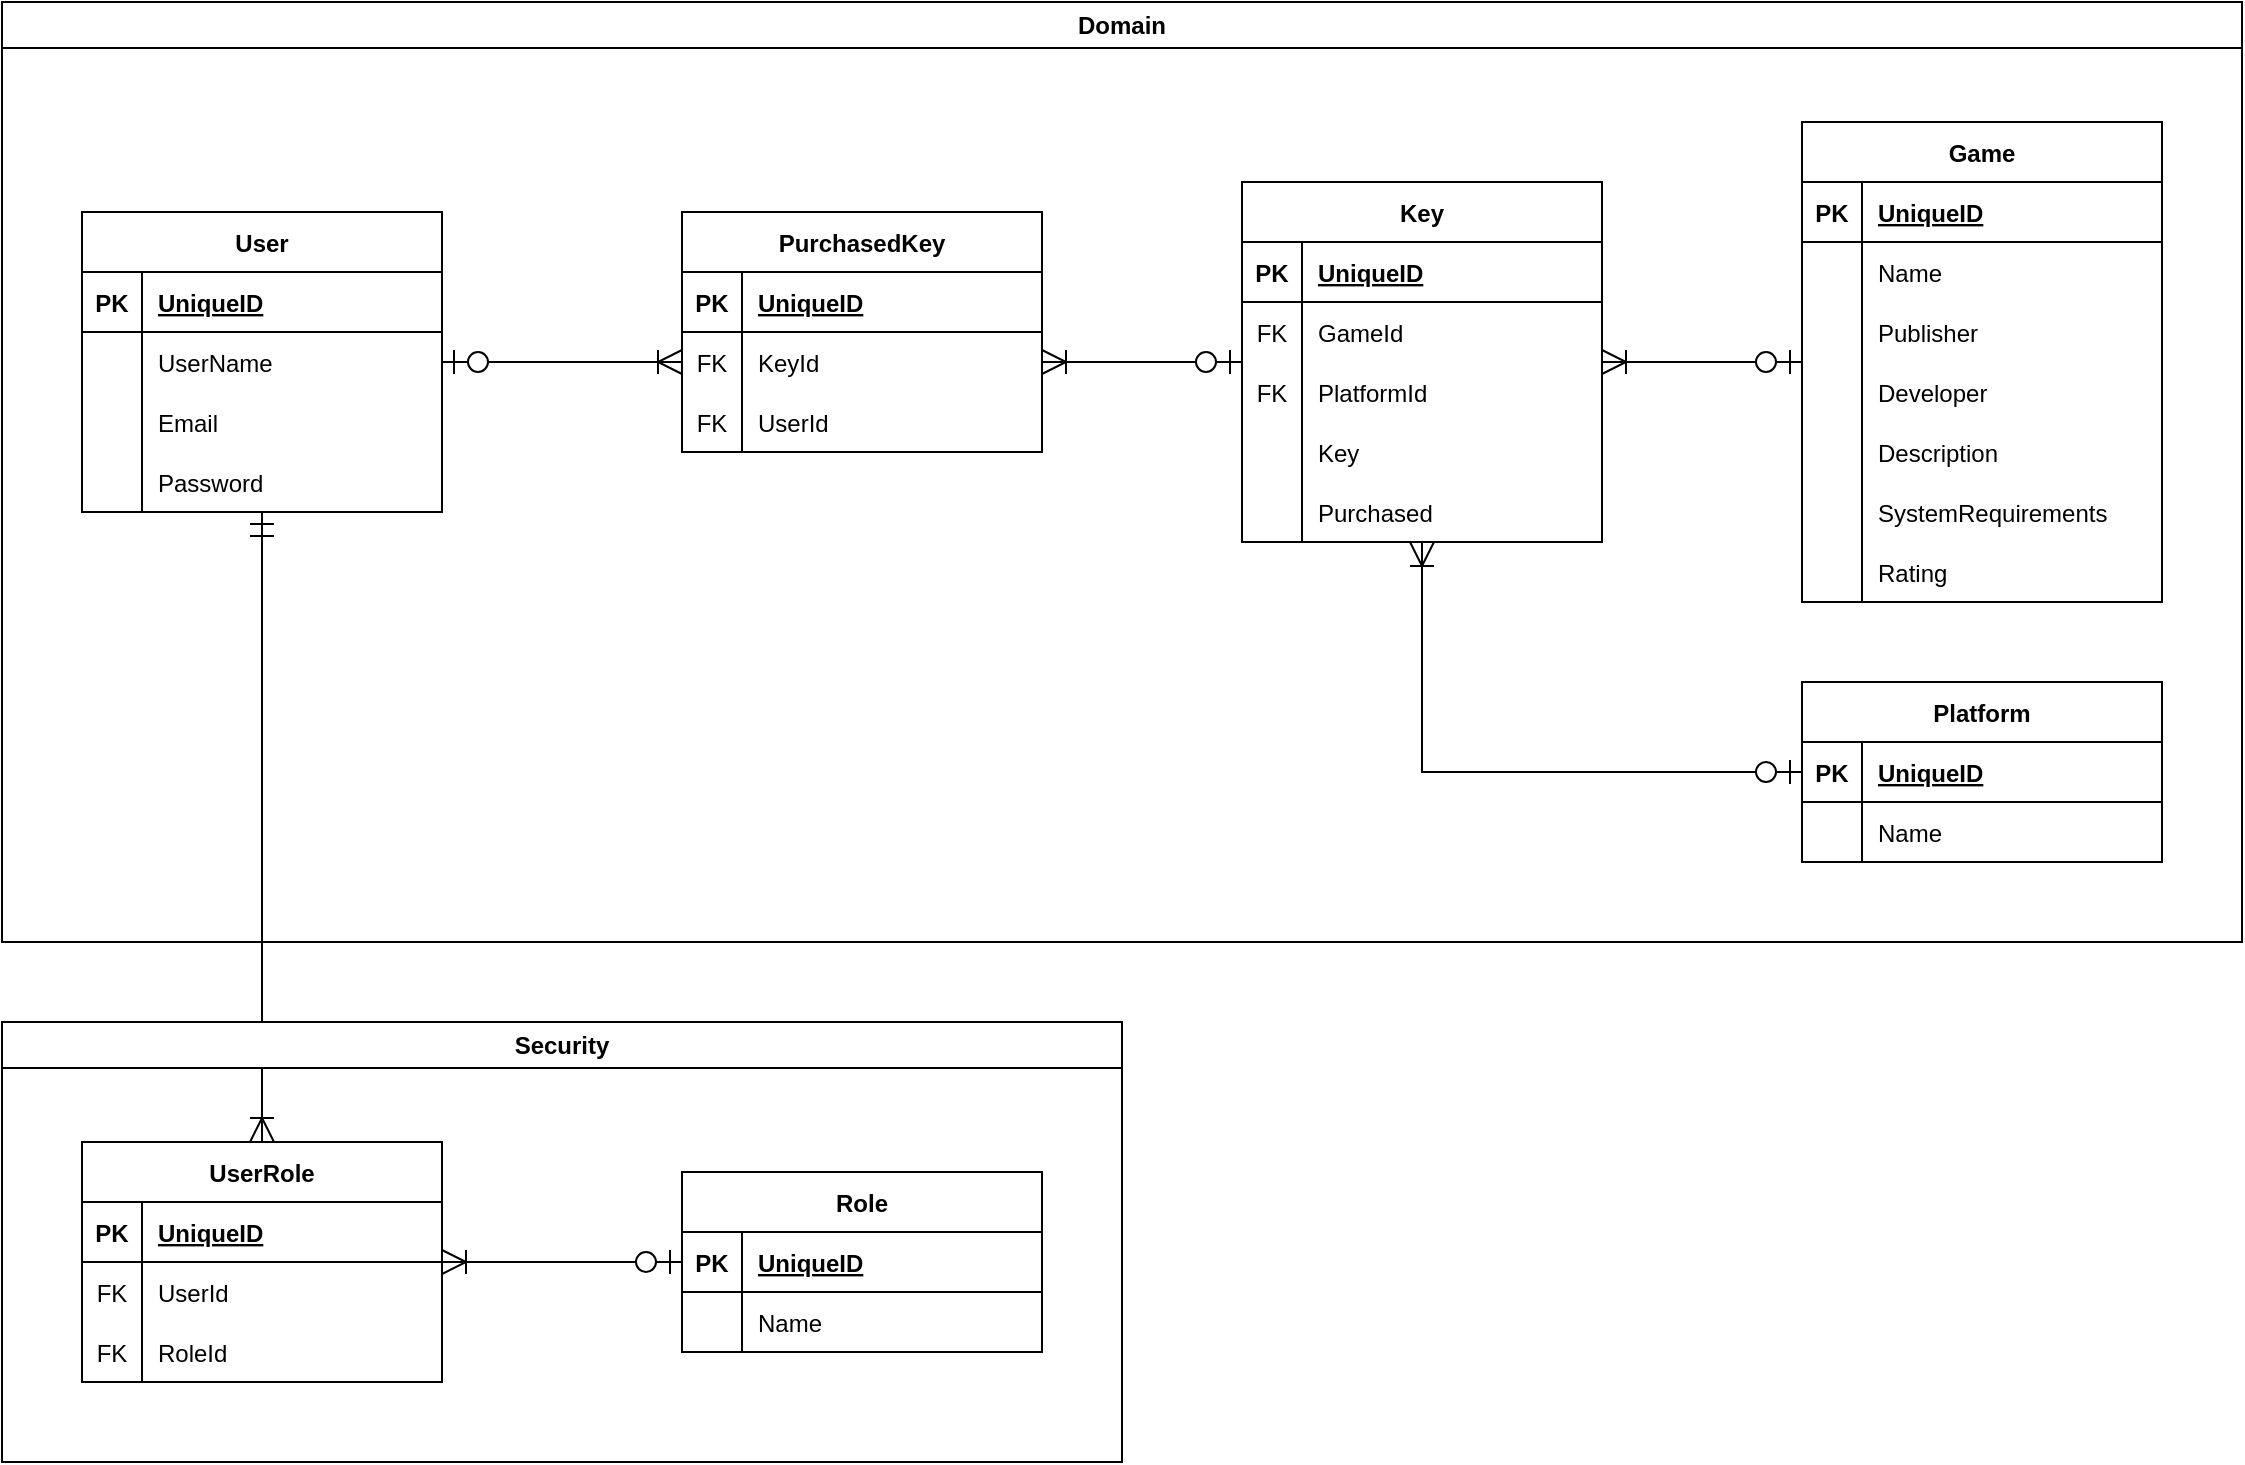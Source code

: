 <mxfile version="20.8.16" type="device"><diagram name="Page-1" id="V_hwMl6GVxjnWduT3L53"><mxGraphModel dx="1834" dy="836" grid="1" gridSize="10" guides="1" tooltips="1" connect="1" arrows="1" fold="1" page="0" pageScale="1" pageWidth="850" pageHeight="1100" math="0" shadow="0"><root><mxCell id="0"/><mxCell id="1" parent="0"/><mxCell id="h8J3JoBbE8-gK-Mg7ybc-136" style="edgeStyle=orthogonalEdgeStyle;rounded=0;orthogonalLoop=1;jettySize=auto;html=1;strokeWidth=1;startArrow=ERoneToMany;startFill=0;endArrow=ERmandOne;endFill=0;startSize=10;endSize=10;" edge="1" parent="1" source="h8J3JoBbE8-gK-Mg7ybc-110" target="h8J3JoBbE8-gK-Mg7ybc-1"><mxGeometry relative="1" as="geometry"/></mxCell><mxCell id="h8J3JoBbE8-gK-Mg7ybc-138" value="Domain" style="swimlane;whiteSpace=wrap;html=1;" vertex="1" parent="1"><mxGeometry x="-80" y="170" width="1120" height="470" as="geometry"/></mxCell><mxCell id="h8J3JoBbE8-gK-Mg7ybc-1" value="User" style="shape=table;startSize=30;container=1;collapsible=1;childLayout=tableLayout;fixedRows=1;rowLines=0;fontStyle=1;align=center;resizeLast=1;" vertex="1" parent="h8J3JoBbE8-gK-Mg7ybc-138"><mxGeometry x="40" y="105" width="180" height="150" as="geometry"/></mxCell><mxCell id="h8J3JoBbE8-gK-Mg7ybc-2" value="" style="shape=tableRow;horizontal=0;startSize=0;swimlaneHead=0;swimlaneBody=0;fillColor=none;collapsible=0;dropTarget=0;points=[[0,0.5],[1,0.5]];portConstraint=eastwest;top=0;left=0;right=0;bottom=1;" vertex="1" parent="h8J3JoBbE8-gK-Mg7ybc-1"><mxGeometry y="30" width="180" height="30" as="geometry"/></mxCell><mxCell id="h8J3JoBbE8-gK-Mg7ybc-3" value="PK" style="shape=partialRectangle;connectable=0;fillColor=none;top=0;left=0;bottom=0;right=0;fontStyle=1;overflow=hidden;" vertex="1" parent="h8J3JoBbE8-gK-Mg7ybc-2"><mxGeometry width="30" height="30" as="geometry"><mxRectangle width="30" height="30" as="alternateBounds"/></mxGeometry></mxCell><mxCell id="h8J3JoBbE8-gK-Mg7ybc-4" value="UniqueID" style="shape=partialRectangle;connectable=0;fillColor=none;top=0;left=0;bottom=0;right=0;align=left;spacingLeft=6;fontStyle=5;overflow=hidden;" vertex="1" parent="h8J3JoBbE8-gK-Mg7ybc-2"><mxGeometry x="30" width="150" height="30" as="geometry"><mxRectangle width="150" height="30" as="alternateBounds"/></mxGeometry></mxCell><mxCell id="h8J3JoBbE8-gK-Mg7ybc-5" value="" style="shape=tableRow;horizontal=0;startSize=0;swimlaneHead=0;swimlaneBody=0;fillColor=none;collapsible=0;dropTarget=0;points=[[0,0.5],[1,0.5]];portConstraint=eastwest;top=0;left=0;right=0;bottom=0;" vertex="1" parent="h8J3JoBbE8-gK-Mg7ybc-1"><mxGeometry y="60" width="180" height="30" as="geometry"/></mxCell><mxCell id="h8J3JoBbE8-gK-Mg7ybc-6" value="" style="shape=partialRectangle;connectable=0;fillColor=none;top=0;left=0;bottom=0;right=0;editable=1;overflow=hidden;" vertex="1" parent="h8J3JoBbE8-gK-Mg7ybc-5"><mxGeometry width="30" height="30" as="geometry"><mxRectangle width="30" height="30" as="alternateBounds"/></mxGeometry></mxCell><mxCell id="h8J3JoBbE8-gK-Mg7ybc-7" value="UserName" style="shape=partialRectangle;connectable=0;fillColor=none;top=0;left=0;bottom=0;right=0;align=left;spacingLeft=6;overflow=hidden;" vertex="1" parent="h8J3JoBbE8-gK-Mg7ybc-5"><mxGeometry x="30" width="150" height="30" as="geometry"><mxRectangle width="150" height="30" as="alternateBounds"/></mxGeometry></mxCell><mxCell id="h8J3JoBbE8-gK-Mg7ybc-8" value="" style="shape=tableRow;horizontal=0;startSize=0;swimlaneHead=0;swimlaneBody=0;fillColor=none;collapsible=0;dropTarget=0;points=[[0,0.5],[1,0.5]];portConstraint=eastwest;top=0;left=0;right=0;bottom=0;" vertex="1" parent="h8J3JoBbE8-gK-Mg7ybc-1"><mxGeometry y="90" width="180" height="30" as="geometry"/></mxCell><mxCell id="h8J3JoBbE8-gK-Mg7ybc-9" value="" style="shape=partialRectangle;connectable=0;fillColor=none;top=0;left=0;bottom=0;right=0;editable=1;overflow=hidden;" vertex="1" parent="h8J3JoBbE8-gK-Mg7ybc-8"><mxGeometry width="30" height="30" as="geometry"><mxRectangle width="30" height="30" as="alternateBounds"/></mxGeometry></mxCell><mxCell id="h8J3JoBbE8-gK-Mg7ybc-10" value="Email" style="shape=partialRectangle;connectable=0;fillColor=none;top=0;left=0;bottom=0;right=0;align=left;spacingLeft=6;overflow=hidden;" vertex="1" parent="h8J3JoBbE8-gK-Mg7ybc-8"><mxGeometry x="30" width="150" height="30" as="geometry"><mxRectangle width="150" height="30" as="alternateBounds"/></mxGeometry></mxCell><mxCell id="h8J3JoBbE8-gK-Mg7ybc-11" value="" style="shape=tableRow;horizontal=0;startSize=0;swimlaneHead=0;swimlaneBody=0;fillColor=none;collapsible=0;dropTarget=0;points=[[0,0.5],[1,0.5]];portConstraint=eastwest;top=0;left=0;right=0;bottom=0;" vertex="1" parent="h8J3JoBbE8-gK-Mg7ybc-1"><mxGeometry y="120" width="180" height="30" as="geometry"/></mxCell><mxCell id="h8J3JoBbE8-gK-Mg7ybc-12" value="" style="shape=partialRectangle;connectable=0;fillColor=none;top=0;left=0;bottom=0;right=0;editable=1;overflow=hidden;" vertex="1" parent="h8J3JoBbE8-gK-Mg7ybc-11"><mxGeometry width="30" height="30" as="geometry"><mxRectangle width="30" height="30" as="alternateBounds"/></mxGeometry></mxCell><mxCell id="h8J3JoBbE8-gK-Mg7ybc-13" value="Password" style="shape=partialRectangle;connectable=0;fillColor=none;top=0;left=0;bottom=0;right=0;align=left;spacingLeft=6;overflow=hidden;" vertex="1" parent="h8J3JoBbE8-gK-Mg7ybc-11"><mxGeometry x="30" width="150" height="30" as="geometry"><mxRectangle width="150" height="30" as="alternateBounds"/></mxGeometry></mxCell><mxCell id="h8J3JoBbE8-gK-Mg7ybc-31" value="Game" style="shape=table;startSize=30;container=1;collapsible=1;childLayout=tableLayout;fixedRows=1;rowLines=0;fontStyle=1;align=center;resizeLast=1;" vertex="1" parent="h8J3JoBbE8-gK-Mg7ybc-138"><mxGeometry x="900" y="60" width="180" height="240" as="geometry"/></mxCell><mxCell id="h8J3JoBbE8-gK-Mg7ybc-32" value="" style="shape=tableRow;horizontal=0;startSize=0;swimlaneHead=0;swimlaneBody=0;fillColor=none;collapsible=0;dropTarget=0;points=[[0,0.5],[1,0.5]];portConstraint=eastwest;top=0;left=0;right=0;bottom=1;" vertex="1" parent="h8J3JoBbE8-gK-Mg7ybc-31"><mxGeometry y="30" width="180" height="30" as="geometry"/></mxCell><mxCell id="h8J3JoBbE8-gK-Mg7ybc-33" value="PK" style="shape=partialRectangle;connectable=0;fillColor=none;top=0;left=0;bottom=0;right=0;fontStyle=1;overflow=hidden;" vertex="1" parent="h8J3JoBbE8-gK-Mg7ybc-32"><mxGeometry width="30" height="30" as="geometry"><mxRectangle width="30" height="30" as="alternateBounds"/></mxGeometry></mxCell><mxCell id="h8J3JoBbE8-gK-Mg7ybc-34" value="UniqueID" style="shape=partialRectangle;connectable=0;fillColor=none;top=0;left=0;bottom=0;right=0;align=left;spacingLeft=6;fontStyle=5;overflow=hidden;" vertex="1" parent="h8J3JoBbE8-gK-Mg7ybc-32"><mxGeometry x="30" width="150" height="30" as="geometry"><mxRectangle width="150" height="30" as="alternateBounds"/></mxGeometry></mxCell><mxCell id="h8J3JoBbE8-gK-Mg7ybc-35" value="" style="shape=tableRow;horizontal=0;startSize=0;swimlaneHead=0;swimlaneBody=0;fillColor=none;collapsible=0;dropTarget=0;points=[[0,0.5],[1,0.5]];portConstraint=eastwest;top=0;left=0;right=0;bottom=0;" vertex="1" parent="h8J3JoBbE8-gK-Mg7ybc-31"><mxGeometry y="60" width="180" height="30" as="geometry"/></mxCell><mxCell id="h8J3JoBbE8-gK-Mg7ybc-36" value="" style="shape=partialRectangle;connectable=0;fillColor=none;top=0;left=0;bottom=0;right=0;editable=1;overflow=hidden;" vertex="1" parent="h8J3JoBbE8-gK-Mg7ybc-35"><mxGeometry width="30" height="30" as="geometry"><mxRectangle width="30" height="30" as="alternateBounds"/></mxGeometry></mxCell><mxCell id="h8J3JoBbE8-gK-Mg7ybc-37" value="Name" style="shape=partialRectangle;connectable=0;fillColor=none;top=0;left=0;bottom=0;right=0;align=left;spacingLeft=6;overflow=hidden;" vertex="1" parent="h8J3JoBbE8-gK-Mg7ybc-35"><mxGeometry x="30" width="150" height="30" as="geometry"><mxRectangle width="150" height="30" as="alternateBounds"/></mxGeometry></mxCell><mxCell id="h8J3JoBbE8-gK-Mg7ybc-38" value="" style="shape=tableRow;horizontal=0;startSize=0;swimlaneHead=0;swimlaneBody=0;fillColor=none;collapsible=0;dropTarget=0;points=[[0,0.5],[1,0.5]];portConstraint=eastwest;top=0;left=0;right=0;bottom=0;" vertex="1" parent="h8J3JoBbE8-gK-Mg7ybc-31"><mxGeometry y="90" width="180" height="30" as="geometry"/></mxCell><mxCell id="h8J3JoBbE8-gK-Mg7ybc-39" value="" style="shape=partialRectangle;connectable=0;fillColor=none;top=0;left=0;bottom=0;right=0;editable=1;overflow=hidden;" vertex="1" parent="h8J3JoBbE8-gK-Mg7ybc-38"><mxGeometry width="30" height="30" as="geometry"><mxRectangle width="30" height="30" as="alternateBounds"/></mxGeometry></mxCell><mxCell id="h8J3JoBbE8-gK-Mg7ybc-40" value="Publisher" style="shape=partialRectangle;connectable=0;fillColor=none;top=0;left=0;bottom=0;right=0;align=left;spacingLeft=6;overflow=hidden;" vertex="1" parent="h8J3JoBbE8-gK-Mg7ybc-38"><mxGeometry x="30" width="150" height="30" as="geometry"><mxRectangle width="150" height="30" as="alternateBounds"/></mxGeometry></mxCell><mxCell id="h8J3JoBbE8-gK-Mg7ybc-41" value="" style="shape=tableRow;horizontal=0;startSize=0;swimlaneHead=0;swimlaneBody=0;fillColor=none;collapsible=0;dropTarget=0;points=[[0,0.5],[1,0.5]];portConstraint=eastwest;top=0;left=0;right=0;bottom=0;" vertex="1" parent="h8J3JoBbE8-gK-Mg7ybc-31"><mxGeometry y="120" width="180" height="30" as="geometry"/></mxCell><mxCell id="h8J3JoBbE8-gK-Mg7ybc-42" value="" style="shape=partialRectangle;connectable=0;fillColor=none;top=0;left=0;bottom=0;right=0;editable=1;overflow=hidden;" vertex="1" parent="h8J3JoBbE8-gK-Mg7ybc-41"><mxGeometry width="30" height="30" as="geometry"><mxRectangle width="30" height="30" as="alternateBounds"/></mxGeometry></mxCell><mxCell id="h8J3JoBbE8-gK-Mg7ybc-43" value="Developer" style="shape=partialRectangle;connectable=0;fillColor=none;top=0;left=0;bottom=0;right=0;align=left;spacingLeft=6;overflow=hidden;" vertex="1" parent="h8J3JoBbE8-gK-Mg7ybc-41"><mxGeometry x="30" width="150" height="30" as="geometry"><mxRectangle width="150" height="30" as="alternateBounds"/></mxGeometry></mxCell><mxCell id="h8J3JoBbE8-gK-Mg7ybc-44" value="" style="shape=tableRow;horizontal=0;startSize=0;swimlaneHead=0;swimlaneBody=0;fillColor=none;collapsible=0;dropTarget=0;points=[[0,0.5],[1,0.5]];portConstraint=eastwest;top=0;left=0;right=0;bottom=0;" vertex="1" parent="h8J3JoBbE8-gK-Mg7ybc-31"><mxGeometry y="150" width="180" height="30" as="geometry"/></mxCell><mxCell id="h8J3JoBbE8-gK-Mg7ybc-45" value="" style="shape=partialRectangle;connectable=0;fillColor=none;top=0;left=0;bottom=0;right=0;editable=1;overflow=hidden;" vertex="1" parent="h8J3JoBbE8-gK-Mg7ybc-44"><mxGeometry width="30" height="30" as="geometry"><mxRectangle width="30" height="30" as="alternateBounds"/></mxGeometry></mxCell><mxCell id="h8J3JoBbE8-gK-Mg7ybc-46" value="Description" style="shape=partialRectangle;connectable=0;fillColor=none;top=0;left=0;bottom=0;right=0;align=left;spacingLeft=6;overflow=hidden;" vertex="1" parent="h8J3JoBbE8-gK-Mg7ybc-44"><mxGeometry x="30" width="150" height="30" as="geometry"><mxRectangle width="150" height="30" as="alternateBounds"/></mxGeometry></mxCell><mxCell id="h8J3JoBbE8-gK-Mg7ybc-47" value="" style="shape=tableRow;horizontal=0;startSize=0;swimlaneHead=0;swimlaneBody=0;fillColor=none;collapsible=0;dropTarget=0;points=[[0,0.5],[1,0.5]];portConstraint=eastwest;top=0;left=0;right=0;bottom=0;" vertex="1" parent="h8J3JoBbE8-gK-Mg7ybc-31"><mxGeometry y="180" width="180" height="30" as="geometry"/></mxCell><mxCell id="h8J3JoBbE8-gK-Mg7ybc-48" value="" style="shape=partialRectangle;connectable=0;fillColor=none;top=0;left=0;bottom=0;right=0;editable=1;overflow=hidden;" vertex="1" parent="h8J3JoBbE8-gK-Mg7ybc-47"><mxGeometry width="30" height="30" as="geometry"><mxRectangle width="30" height="30" as="alternateBounds"/></mxGeometry></mxCell><mxCell id="h8J3JoBbE8-gK-Mg7ybc-49" value="SystemRequirements" style="shape=partialRectangle;connectable=0;fillColor=none;top=0;left=0;bottom=0;right=0;align=left;spacingLeft=6;overflow=hidden;" vertex="1" parent="h8J3JoBbE8-gK-Mg7ybc-47"><mxGeometry x="30" width="150" height="30" as="geometry"><mxRectangle width="150" height="30" as="alternateBounds"/></mxGeometry></mxCell><mxCell id="h8J3JoBbE8-gK-Mg7ybc-53" value="" style="shape=tableRow;horizontal=0;startSize=0;swimlaneHead=0;swimlaneBody=0;fillColor=none;collapsible=0;dropTarget=0;points=[[0,0.5],[1,0.5]];portConstraint=eastwest;top=0;left=0;right=0;bottom=0;" vertex="1" parent="h8J3JoBbE8-gK-Mg7ybc-31"><mxGeometry y="210" width="180" height="30" as="geometry"/></mxCell><mxCell id="h8J3JoBbE8-gK-Mg7ybc-54" value="" style="shape=partialRectangle;connectable=0;fillColor=none;top=0;left=0;bottom=0;right=0;editable=1;overflow=hidden;" vertex="1" parent="h8J3JoBbE8-gK-Mg7ybc-53"><mxGeometry width="30" height="30" as="geometry"><mxRectangle width="30" height="30" as="alternateBounds"/></mxGeometry></mxCell><mxCell id="h8J3JoBbE8-gK-Mg7ybc-55" value="Rating" style="shape=partialRectangle;connectable=0;fillColor=none;top=0;left=0;bottom=0;right=0;align=left;spacingLeft=6;overflow=hidden;" vertex="1" parent="h8J3JoBbE8-gK-Mg7ybc-53"><mxGeometry x="30" width="150" height="30" as="geometry"><mxRectangle width="150" height="30" as="alternateBounds"/></mxGeometry></mxCell><mxCell id="h8J3JoBbE8-gK-Mg7ybc-60" value="Key" style="shape=table;startSize=30;container=1;collapsible=1;childLayout=tableLayout;fixedRows=1;rowLines=0;fontStyle=1;align=center;resizeLast=1;" vertex="1" parent="h8J3JoBbE8-gK-Mg7ybc-138"><mxGeometry x="620" y="90" width="180" height="180" as="geometry"/></mxCell><mxCell id="h8J3JoBbE8-gK-Mg7ybc-61" value="" style="shape=tableRow;horizontal=0;startSize=0;swimlaneHead=0;swimlaneBody=0;fillColor=none;collapsible=0;dropTarget=0;points=[[0,0.5],[1,0.5]];portConstraint=eastwest;top=0;left=0;right=0;bottom=1;" vertex="1" parent="h8J3JoBbE8-gK-Mg7ybc-60"><mxGeometry y="30" width="180" height="30" as="geometry"/></mxCell><mxCell id="h8J3JoBbE8-gK-Mg7ybc-62" value="PK" style="shape=partialRectangle;connectable=0;fillColor=none;top=0;left=0;bottom=0;right=0;fontStyle=1;overflow=hidden;" vertex="1" parent="h8J3JoBbE8-gK-Mg7ybc-61"><mxGeometry width="30" height="30" as="geometry"><mxRectangle width="30" height="30" as="alternateBounds"/></mxGeometry></mxCell><mxCell id="h8J3JoBbE8-gK-Mg7ybc-63" value="UniqueID" style="shape=partialRectangle;connectable=0;fillColor=none;top=0;left=0;bottom=0;right=0;align=left;spacingLeft=6;fontStyle=5;overflow=hidden;" vertex="1" parent="h8J3JoBbE8-gK-Mg7ybc-61"><mxGeometry x="30" width="150" height="30" as="geometry"><mxRectangle width="150" height="30" as="alternateBounds"/></mxGeometry></mxCell><mxCell id="h8J3JoBbE8-gK-Mg7ybc-64" value="" style="shape=tableRow;horizontal=0;startSize=0;swimlaneHead=0;swimlaneBody=0;fillColor=none;collapsible=0;dropTarget=0;points=[[0,0.5],[1,0.5]];portConstraint=eastwest;top=0;left=0;right=0;bottom=0;" vertex="1" parent="h8J3JoBbE8-gK-Mg7ybc-60"><mxGeometry y="60" width="180" height="30" as="geometry"/></mxCell><mxCell id="h8J3JoBbE8-gK-Mg7ybc-65" value="FK" style="shape=partialRectangle;connectable=0;fillColor=none;top=0;left=0;bottom=0;right=0;editable=1;overflow=hidden;" vertex="1" parent="h8J3JoBbE8-gK-Mg7ybc-64"><mxGeometry width="30" height="30" as="geometry"><mxRectangle width="30" height="30" as="alternateBounds"/></mxGeometry></mxCell><mxCell id="h8J3JoBbE8-gK-Mg7ybc-66" value="GameId" style="shape=partialRectangle;connectable=0;fillColor=none;top=0;left=0;bottom=0;right=0;align=left;spacingLeft=6;overflow=hidden;" vertex="1" parent="h8J3JoBbE8-gK-Mg7ybc-64"><mxGeometry x="30" width="150" height="30" as="geometry"><mxRectangle width="150" height="30" as="alternateBounds"/></mxGeometry></mxCell><mxCell id="h8J3JoBbE8-gK-Mg7ybc-67" value="" style="shape=tableRow;horizontal=0;startSize=0;swimlaneHead=0;swimlaneBody=0;fillColor=none;collapsible=0;dropTarget=0;points=[[0,0.5],[1,0.5]];portConstraint=eastwest;top=0;left=0;right=0;bottom=0;" vertex="1" parent="h8J3JoBbE8-gK-Mg7ybc-60"><mxGeometry y="90" width="180" height="30" as="geometry"/></mxCell><mxCell id="h8J3JoBbE8-gK-Mg7ybc-68" value="FK" style="shape=partialRectangle;connectable=0;fillColor=none;top=0;left=0;bottom=0;right=0;editable=1;overflow=hidden;" vertex="1" parent="h8J3JoBbE8-gK-Mg7ybc-67"><mxGeometry width="30" height="30" as="geometry"><mxRectangle width="30" height="30" as="alternateBounds"/></mxGeometry></mxCell><mxCell id="h8J3JoBbE8-gK-Mg7ybc-69" value="PlatformId" style="shape=partialRectangle;connectable=0;fillColor=none;top=0;left=0;bottom=0;right=0;align=left;spacingLeft=6;overflow=hidden;" vertex="1" parent="h8J3JoBbE8-gK-Mg7ybc-67"><mxGeometry x="30" width="150" height="30" as="geometry"><mxRectangle width="150" height="30" as="alternateBounds"/></mxGeometry></mxCell><mxCell id="h8J3JoBbE8-gK-Mg7ybc-70" value="" style="shape=tableRow;horizontal=0;startSize=0;swimlaneHead=0;swimlaneBody=0;fillColor=none;collapsible=0;dropTarget=0;points=[[0,0.5],[1,0.5]];portConstraint=eastwest;top=0;left=0;right=0;bottom=0;" vertex="1" parent="h8J3JoBbE8-gK-Mg7ybc-60"><mxGeometry y="120" width="180" height="30" as="geometry"/></mxCell><mxCell id="h8J3JoBbE8-gK-Mg7ybc-71" value="" style="shape=partialRectangle;connectable=0;fillColor=none;top=0;left=0;bottom=0;right=0;editable=1;overflow=hidden;" vertex="1" parent="h8J3JoBbE8-gK-Mg7ybc-70"><mxGeometry width="30" height="30" as="geometry"><mxRectangle width="30" height="30" as="alternateBounds"/></mxGeometry></mxCell><mxCell id="h8J3JoBbE8-gK-Mg7ybc-72" value="Key" style="shape=partialRectangle;connectable=0;fillColor=none;top=0;left=0;bottom=0;right=0;align=left;spacingLeft=6;overflow=hidden;" vertex="1" parent="h8J3JoBbE8-gK-Mg7ybc-70"><mxGeometry x="30" width="150" height="30" as="geometry"><mxRectangle width="150" height="30" as="alternateBounds"/></mxGeometry></mxCell><mxCell id="h8J3JoBbE8-gK-Mg7ybc-90" value="" style="shape=tableRow;horizontal=0;startSize=0;swimlaneHead=0;swimlaneBody=0;fillColor=none;collapsible=0;dropTarget=0;points=[[0,0.5],[1,0.5]];portConstraint=eastwest;top=0;left=0;right=0;bottom=0;" vertex="1" parent="h8J3JoBbE8-gK-Mg7ybc-60"><mxGeometry y="150" width="180" height="30" as="geometry"/></mxCell><mxCell id="h8J3JoBbE8-gK-Mg7ybc-91" value="" style="shape=partialRectangle;connectable=0;fillColor=none;top=0;left=0;bottom=0;right=0;editable=1;overflow=hidden;" vertex="1" parent="h8J3JoBbE8-gK-Mg7ybc-90"><mxGeometry width="30" height="30" as="geometry"><mxRectangle width="30" height="30" as="alternateBounds"/></mxGeometry></mxCell><mxCell id="h8J3JoBbE8-gK-Mg7ybc-92" value="Purchased" style="shape=partialRectangle;connectable=0;fillColor=none;top=0;left=0;bottom=0;right=0;align=left;spacingLeft=6;overflow=hidden;" vertex="1" parent="h8J3JoBbE8-gK-Mg7ybc-90"><mxGeometry x="30" width="150" height="30" as="geometry"><mxRectangle width="150" height="30" as="alternateBounds"/></mxGeometry></mxCell><mxCell id="h8J3JoBbE8-gK-Mg7ybc-77" value="PurchasedKey" style="shape=table;startSize=30;container=1;collapsible=1;childLayout=tableLayout;fixedRows=1;rowLines=0;fontStyle=1;align=center;resizeLast=1;" vertex="1" parent="h8J3JoBbE8-gK-Mg7ybc-138"><mxGeometry x="340" y="105" width="180" height="120" as="geometry"/></mxCell><mxCell id="h8J3JoBbE8-gK-Mg7ybc-78" value="" style="shape=tableRow;horizontal=0;startSize=0;swimlaneHead=0;swimlaneBody=0;fillColor=none;collapsible=0;dropTarget=0;points=[[0,0.5],[1,0.5]];portConstraint=eastwest;top=0;left=0;right=0;bottom=1;" vertex="1" parent="h8J3JoBbE8-gK-Mg7ybc-77"><mxGeometry y="30" width="180" height="30" as="geometry"/></mxCell><mxCell id="h8J3JoBbE8-gK-Mg7ybc-79" value="PK" style="shape=partialRectangle;connectable=0;fillColor=none;top=0;left=0;bottom=0;right=0;fontStyle=1;overflow=hidden;" vertex="1" parent="h8J3JoBbE8-gK-Mg7ybc-78"><mxGeometry width="30" height="30" as="geometry"><mxRectangle width="30" height="30" as="alternateBounds"/></mxGeometry></mxCell><mxCell id="h8J3JoBbE8-gK-Mg7ybc-80" value="UniqueID" style="shape=partialRectangle;connectable=0;fillColor=none;top=0;left=0;bottom=0;right=0;align=left;spacingLeft=6;fontStyle=5;overflow=hidden;" vertex="1" parent="h8J3JoBbE8-gK-Mg7ybc-78"><mxGeometry x="30" width="150" height="30" as="geometry"><mxRectangle width="150" height="30" as="alternateBounds"/></mxGeometry></mxCell><mxCell id="h8J3JoBbE8-gK-Mg7ybc-81" value="" style="shape=tableRow;horizontal=0;startSize=0;swimlaneHead=0;swimlaneBody=0;fillColor=none;collapsible=0;dropTarget=0;points=[[0,0.5],[1,0.5]];portConstraint=eastwest;top=0;left=0;right=0;bottom=0;" vertex="1" parent="h8J3JoBbE8-gK-Mg7ybc-77"><mxGeometry y="60" width="180" height="30" as="geometry"/></mxCell><mxCell id="h8J3JoBbE8-gK-Mg7ybc-82" value="FK" style="shape=partialRectangle;connectable=0;fillColor=none;top=0;left=0;bottom=0;right=0;editable=1;overflow=hidden;" vertex="1" parent="h8J3JoBbE8-gK-Mg7ybc-81"><mxGeometry width="30" height="30" as="geometry"><mxRectangle width="30" height="30" as="alternateBounds"/></mxGeometry></mxCell><mxCell id="h8J3JoBbE8-gK-Mg7ybc-83" value="KeyId" style="shape=partialRectangle;connectable=0;fillColor=none;top=0;left=0;bottom=0;right=0;align=left;spacingLeft=6;overflow=hidden;" vertex="1" parent="h8J3JoBbE8-gK-Mg7ybc-81"><mxGeometry x="30" width="150" height="30" as="geometry"><mxRectangle width="150" height="30" as="alternateBounds"/></mxGeometry></mxCell><mxCell id="h8J3JoBbE8-gK-Mg7ybc-84" value="" style="shape=tableRow;horizontal=0;startSize=0;swimlaneHead=0;swimlaneBody=0;fillColor=none;collapsible=0;dropTarget=0;points=[[0,0.5],[1,0.5]];portConstraint=eastwest;top=0;left=0;right=0;bottom=0;" vertex="1" parent="h8J3JoBbE8-gK-Mg7ybc-77"><mxGeometry y="90" width="180" height="30" as="geometry"/></mxCell><mxCell id="h8J3JoBbE8-gK-Mg7ybc-85" value="FK" style="shape=partialRectangle;connectable=0;fillColor=none;top=0;left=0;bottom=0;right=0;editable=1;overflow=hidden;" vertex="1" parent="h8J3JoBbE8-gK-Mg7ybc-84"><mxGeometry width="30" height="30" as="geometry"><mxRectangle width="30" height="30" as="alternateBounds"/></mxGeometry></mxCell><mxCell id="h8J3JoBbE8-gK-Mg7ybc-86" value="UserId" style="shape=partialRectangle;connectable=0;fillColor=none;top=0;left=0;bottom=0;right=0;align=left;spacingLeft=6;overflow=hidden;" vertex="1" parent="h8J3JoBbE8-gK-Mg7ybc-84"><mxGeometry x="30" width="150" height="30" as="geometry"><mxRectangle width="150" height="30" as="alternateBounds"/></mxGeometry></mxCell><mxCell id="h8J3JoBbE8-gK-Mg7ybc-93" style="edgeStyle=orthogonalEdgeStyle;rounded=0;orthogonalLoop=1;jettySize=auto;html=1;endArrow=ERzeroToOne;endFill=0;startArrow=ERoneToMany;startFill=0;strokeWidth=1;endSize=10;startSize=10;" edge="1" parent="h8J3JoBbE8-gK-Mg7ybc-138" source="h8J3JoBbE8-gK-Mg7ybc-81" target="h8J3JoBbE8-gK-Mg7ybc-1"><mxGeometry relative="1" as="geometry"/></mxCell><mxCell id="h8J3JoBbE8-gK-Mg7ybc-94" style="edgeStyle=orthogonalEdgeStyle;rounded=0;orthogonalLoop=1;jettySize=auto;html=1;strokeWidth=1;startArrow=ERoneToMany;startFill=0;endArrow=ERzeroToOne;endFill=0;startSize=10;endSize=10;" edge="1" parent="h8J3JoBbE8-gK-Mg7ybc-138" source="h8J3JoBbE8-gK-Mg7ybc-81" target="h8J3JoBbE8-gK-Mg7ybc-60"><mxGeometry relative="1" as="geometry"/></mxCell><mxCell id="h8J3JoBbE8-gK-Mg7ybc-95" style="edgeStyle=orthogonalEdgeStyle;rounded=0;orthogonalLoop=1;jettySize=auto;html=1;strokeWidth=1;startArrow=ERoneToMany;startFill=0;endArrow=ERzeroToOne;endFill=0;startSize=10;endSize=10;" edge="1" parent="h8J3JoBbE8-gK-Mg7ybc-138" source="h8J3JoBbE8-gK-Mg7ybc-60" target="h8J3JoBbE8-gK-Mg7ybc-31"><mxGeometry relative="1" as="geometry"/></mxCell><mxCell id="h8J3JoBbE8-gK-Mg7ybc-96" value="Platform" style="shape=table;startSize=30;container=1;collapsible=1;childLayout=tableLayout;fixedRows=1;rowLines=0;fontStyle=1;align=center;resizeLast=1;" vertex="1" parent="h8J3JoBbE8-gK-Mg7ybc-138"><mxGeometry x="900" y="340" width="180" height="90" as="geometry"/></mxCell><mxCell id="h8J3JoBbE8-gK-Mg7ybc-97" value="" style="shape=tableRow;horizontal=0;startSize=0;swimlaneHead=0;swimlaneBody=0;fillColor=none;collapsible=0;dropTarget=0;points=[[0,0.5],[1,0.5]];portConstraint=eastwest;top=0;left=0;right=0;bottom=1;" vertex="1" parent="h8J3JoBbE8-gK-Mg7ybc-96"><mxGeometry y="30" width="180" height="30" as="geometry"/></mxCell><mxCell id="h8J3JoBbE8-gK-Mg7ybc-98" value="PK" style="shape=partialRectangle;connectable=0;fillColor=none;top=0;left=0;bottom=0;right=0;fontStyle=1;overflow=hidden;" vertex="1" parent="h8J3JoBbE8-gK-Mg7ybc-97"><mxGeometry width="30" height="30" as="geometry"><mxRectangle width="30" height="30" as="alternateBounds"/></mxGeometry></mxCell><mxCell id="h8J3JoBbE8-gK-Mg7ybc-99" value="UniqueID" style="shape=partialRectangle;connectable=0;fillColor=none;top=0;left=0;bottom=0;right=0;align=left;spacingLeft=6;fontStyle=5;overflow=hidden;" vertex="1" parent="h8J3JoBbE8-gK-Mg7ybc-97"><mxGeometry x="30" width="150" height="30" as="geometry"><mxRectangle width="150" height="30" as="alternateBounds"/></mxGeometry></mxCell><mxCell id="h8J3JoBbE8-gK-Mg7ybc-100" value="" style="shape=tableRow;horizontal=0;startSize=0;swimlaneHead=0;swimlaneBody=0;fillColor=none;collapsible=0;dropTarget=0;points=[[0,0.5],[1,0.5]];portConstraint=eastwest;top=0;left=0;right=0;bottom=0;" vertex="1" parent="h8J3JoBbE8-gK-Mg7ybc-96"><mxGeometry y="60" width="180" height="30" as="geometry"/></mxCell><mxCell id="h8J3JoBbE8-gK-Mg7ybc-101" value="" style="shape=partialRectangle;connectable=0;fillColor=none;top=0;left=0;bottom=0;right=0;editable=1;overflow=hidden;" vertex="1" parent="h8J3JoBbE8-gK-Mg7ybc-100"><mxGeometry width="30" height="30" as="geometry"><mxRectangle width="30" height="30" as="alternateBounds"/></mxGeometry></mxCell><mxCell id="h8J3JoBbE8-gK-Mg7ybc-102" value="Name" style="shape=partialRectangle;connectable=0;fillColor=none;top=0;left=0;bottom=0;right=0;align=left;spacingLeft=6;overflow=hidden;" vertex="1" parent="h8J3JoBbE8-gK-Mg7ybc-100"><mxGeometry x="30" width="150" height="30" as="geometry"><mxRectangle width="150" height="30" as="alternateBounds"/></mxGeometry></mxCell><mxCell id="h8J3JoBbE8-gK-Mg7ybc-109" style="edgeStyle=orthogonalEdgeStyle;rounded=0;orthogonalLoop=1;jettySize=auto;html=1;strokeWidth=1;startArrow=ERoneToMany;startFill=0;endArrow=ERzeroToOne;endFill=0;startSize=10;endSize=10;" edge="1" parent="h8J3JoBbE8-gK-Mg7ybc-138" source="h8J3JoBbE8-gK-Mg7ybc-60" target="h8J3JoBbE8-gK-Mg7ybc-96"><mxGeometry relative="1" as="geometry"><mxPoint x="900" y="415" as="targetPoint"/><Array as="points"><mxPoint x="710" y="385"/></Array></mxGeometry></mxCell><mxCell id="h8J3JoBbE8-gK-Mg7ybc-139" value="Security" style="swimlane;whiteSpace=wrap;html=1;gradientColor=none;" vertex="1" parent="1"><mxGeometry x="-80" y="680" width="560" height="220" as="geometry"/></mxCell><mxCell id="h8J3JoBbE8-gK-Mg7ybc-110" value="UserRole" style="shape=table;startSize=30;container=1;collapsible=1;childLayout=tableLayout;fixedRows=1;rowLines=0;fontStyle=1;align=center;resizeLast=1;" vertex="1" parent="h8J3JoBbE8-gK-Mg7ybc-139"><mxGeometry x="40" y="60" width="180" height="120" as="geometry"/></mxCell><mxCell id="h8J3JoBbE8-gK-Mg7ybc-111" value="" style="shape=tableRow;horizontal=0;startSize=0;swimlaneHead=0;swimlaneBody=0;fillColor=none;collapsible=0;dropTarget=0;points=[[0,0.5],[1,0.5]];portConstraint=eastwest;top=0;left=0;right=0;bottom=1;" vertex="1" parent="h8J3JoBbE8-gK-Mg7ybc-110"><mxGeometry y="30" width="180" height="30" as="geometry"/></mxCell><mxCell id="h8J3JoBbE8-gK-Mg7ybc-112" value="PK" style="shape=partialRectangle;connectable=0;fillColor=none;top=0;left=0;bottom=0;right=0;fontStyle=1;overflow=hidden;" vertex="1" parent="h8J3JoBbE8-gK-Mg7ybc-111"><mxGeometry width="30" height="30" as="geometry"><mxRectangle width="30" height="30" as="alternateBounds"/></mxGeometry></mxCell><mxCell id="h8J3JoBbE8-gK-Mg7ybc-113" value="UniqueID" style="shape=partialRectangle;connectable=0;fillColor=none;top=0;left=0;bottom=0;right=0;align=left;spacingLeft=6;fontStyle=5;overflow=hidden;" vertex="1" parent="h8J3JoBbE8-gK-Mg7ybc-111"><mxGeometry x="30" width="150" height="30" as="geometry"><mxRectangle width="150" height="30" as="alternateBounds"/></mxGeometry></mxCell><mxCell id="h8J3JoBbE8-gK-Mg7ybc-114" value="" style="shape=tableRow;horizontal=0;startSize=0;swimlaneHead=0;swimlaneBody=0;fillColor=none;collapsible=0;dropTarget=0;points=[[0,0.5],[1,0.5]];portConstraint=eastwest;top=0;left=0;right=0;bottom=0;" vertex="1" parent="h8J3JoBbE8-gK-Mg7ybc-110"><mxGeometry y="60" width="180" height="30" as="geometry"/></mxCell><mxCell id="h8J3JoBbE8-gK-Mg7ybc-115" value="FK" style="shape=partialRectangle;connectable=0;fillColor=none;top=0;left=0;bottom=0;right=0;editable=1;overflow=hidden;" vertex="1" parent="h8J3JoBbE8-gK-Mg7ybc-114"><mxGeometry width="30" height="30" as="geometry"><mxRectangle width="30" height="30" as="alternateBounds"/></mxGeometry></mxCell><mxCell id="h8J3JoBbE8-gK-Mg7ybc-116" value="UserId" style="shape=partialRectangle;connectable=0;fillColor=none;top=0;left=0;bottom=0;right=0;align=left;spacingLeft=6;overflow=hidden;" vertex="1" parent="h8J3JoBbE8-gK-Mg7ybc-114"><mxGeometry x="30" width="150" height="30" as="geometry"><mxRectangle width="150" height="30" as="alternateBounds"/></mxGeometry></mxCell><mxCell id="h8J3JoBbE8-gK-Mg7ybc-117" value="" style="shape=tableRow;horizontal=0;startSize=0;swimlaneHead=0;swimlaneBody=0;fillColor=none;collapsible=0;dropTarget=0;points=[[0,0.5],[1,0.5]];portConstraint=eastwest;top=0;left=0;right=0;bottom=0;" vertex="1" parent="h8J3JoBbE8-gK-Mg7ybc-110"><mxGeometry y="90" width="180" height="30" as="geometry"/></mxCell><mxCell id="h8J3JoBbE8-gK-Mg7ybc-118" value="FK" style="shape=partialRectangle;connectable=0;fillColor=none;top=0;left=0;bottom=0;right=0;editable=1;overflow=hidden;" vertex="1" parent="h8J3JoBbE8-gK-Mg7ybc-117"><mxGeometry width="30" height="30" as="geometry"><mxRectangle width="30" height="30" as="alternateBounds"/></mxGeometry></mxCell><mxCell id="h8J3JoBbE8-gK-Mg7ybc-119" value="RoleId" style="shape=partialRectangle;connectable=0;fillColor=none;top=0;left=0;bottom=0;right=0;align=left;spacingLeft=6;overflow=hidden;" vertex="1" parent="h8J3JoBbE8-gK-Mg7ybc-117"><mxGeometry x="30" width="150" height="30" as="geometry"><mxRectangle width="150" height="30" as="alternateBounds"/></mxGeometry></mxCell><mxCell id="h8J3JoBbE8-gK-Mg7ybc-123" value="Role" style="shape=table;startSize=30;container=1;collapsible=1;childLayout=tableLayout;fixedRows=1;rowLines=0;fontStyle=1;align=center;resizeLast=1;" vertex="1" parent="h8J3JoBbE8-gK-Mg7ybc-139"><mxGeometry x="340" y="75" width="180" height="90" as="geometry"/></mxCell><mxCell id="h8J3JoBbE8-gK-Mg7ybc-124" value="" style="shape=tableRow;horizontal=0;startSize=0;swimlaneHead=0;swimlaneBody=0;fillColor=none;collapsible=0;dropTarget=0;points=[[0,0.5],[1,0.5]];portConstraint=eastwest;top=0;left=0;right=0;bottom=1;" vertex="1" parent="h8J3JoBbE8-gK-Mg7ybc-123"><mxGeometry y="30" width="180" height="30" as="geometry"/></mxCell><mxCell id="h8J3JoBbE8-gK-Mg7ybc-125" value="PK" style="shape=partialRectangle;connectable=0;fillColor=none;top=0;left=0;bottom=0;right=0;fontStyle=1;overflow=hidden;" vertex="1" parent="h8J3JoBbE8-gK-Mg7ybc-124"><mxGeometry width="30" height="30" as="geometry"><mxRectangle width="30" height="30" as="alternateBounds"/></mxGeometry></mxCell><mxCell id="h8J3JoBbE8-gK-Mg7ybc-126" value="UniqueID" style="shape=partialRectangle;connectable=0;fillColor=none;top=0;left=0;bottom=0;right=0;align=left;spacingLeft=6;fontStyle=5;overflow=hidden;" vertex="1" parent="h8J3JoBbE8-gK-Mg7ybc-124"><mxGeometry x="30" width="150" height="30" as="geometry"><mxRectangle width="150" height="30" as="alternateBounds"/></mxGeometry></mxCell><mxCell id="h8J3JoBbE8-gK-Mg7ybc-127" value="" style="shape=tableRow;horizontal=0;startSize=0;swimlaneHead=0;swimlaneBody=0;fillColor=none;collapsible=0;dropTarget=0;points=[[0,0.5],[1,0.5]];portConstraint=eastwest;top=0;left=0;right=0;bottom=0;" vertex="1" parent="h8J3JoBbE8-gK-Mg7ybc-123"><mxGeometry y="60" width="180" height="30" as="geometry"/></mxCell><mxCell id="h8J3JoBbE8-gK-Mg7ybc-128" value="" style="shape=partialRectangle;connectable=0;fillColor=none;top=0;left=0;bottom=0;right=0;editable=1;overflow=hidden;" vertex="1" parent="h8J3JoBbE8-gK-Mg7ybc-127"><mxGeometry width="30" height="30" as="geometry"><mxRectangle width="30" height="30" as="alternateBounds"/></mxGeometry></mxCell><mxCell id="h8J3JoBbE8-gK-Mg7ybc-129" value="Name" style="shape=partialRectangle;connectable=0;fillColor=none;top=0;left=0;bottom=0;right=0;align=left;spacingLeft=6;overflow=hidden;" vertex="1" parent="h8J3JoBbE8-gK-Mg7ybc-127"><mxGeometry x="30" width="150" height="30" as="geometry"><mxRectangle width="150" height="30" as="alternateBounds"/></mxGeometry></mxCell><mxCell id="h8J3JoBbE8-gK-Mg7ybc-137" style="edgeStyle=orthogonalEdgeStyle;rounded=0;orthogonalLoop=1;jettySize=auto;html=1;strokeWidth=1;startArrow=ERoneToMany;startFill=0;endArrow=ERzeroToOne;endFill=0;startSize=10;endSize=10;" edge="1" parent="h8J3JoBbE8-gK-Mg7ybc-139" source="h8J3JoBbE8-gK-Mg7ybc-110" target="h8J3JoBbE8-gK-Mg7ybc-123"><mxGeometry relative="1" as="geometry"/></mxCell></root></mxGraphModel></diagram></mxfile>
